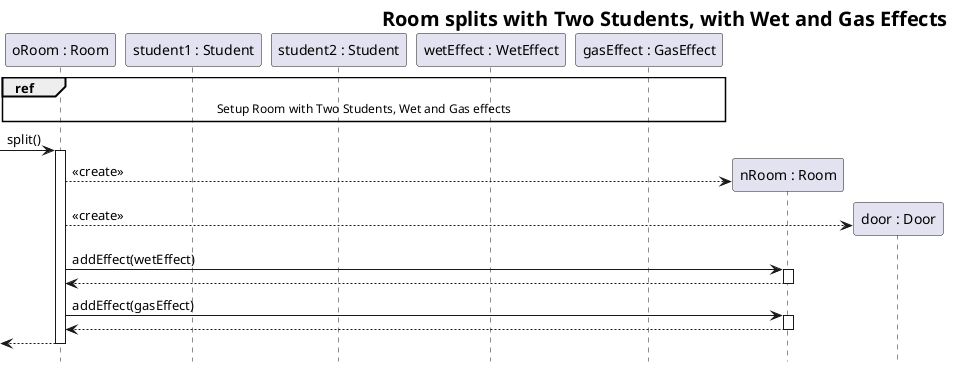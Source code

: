 @startuml RoomSplitWithEffects
skinparam headerFontSize 20
skinparam HeaderFontColor #000000
skinparam HeaderFontStyle bold
header Room splits with Two Students, with Wet and Gas Effects
hide footbox

participant R1 as "oRoom : Room"
participant S1 as "student1 : Student"
participant S2 as "student2 : Student"
participant W as "wetEffect : WetEffect"
participant G as "gasEffect : GasEffect"
ref over R1, G : Setup Room with Two Students, Wet and Gas effects
-> R1 ++ : split()
create R2 as "nRoom : Room"
R1 --> R2 : <<create>>
create D as "door : Door"
R1 --> D : <<create>>

R1 -> R2 ++ : addEffect(wetEffect)
return
R1 -> R2 ++ : addEffect(gasEffect)
return
return

@enduml

